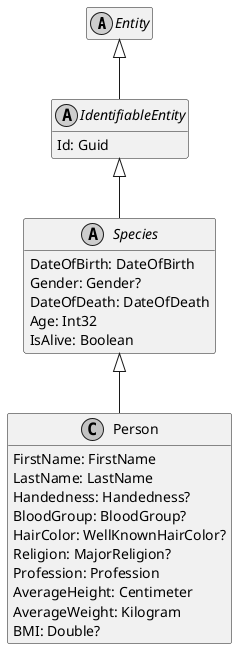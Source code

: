 ﻿@startuml
skinparam monochrome true
hide empty members

abstract class Entity {
}

Entity <|-- IdentifiableEntity

abstract class IdentifiableEntity {
    Id: Guid
}

IdentifiableEntity <|-- Species

abstract class Species {
    DateOfBirth: DateOfBirth
    Gender: Gender?
    DateOfDeath: DateOfDeath
    Age: Int32
    IsAlive: Boolean
}

Species <|-- Person

class Person {
    FirstName: FirstName
    LastName: LastName
    Handedness: Handedness?
    BloodGroup: BloodGroup?
    HairColor: WellKnownHairColor?
    Religion: MajorReligion?
    Profession: Profession
    AverageHeight: Centimeter
    AverageWeight: Kilogram
    BMI: Double?
}

@enduml
